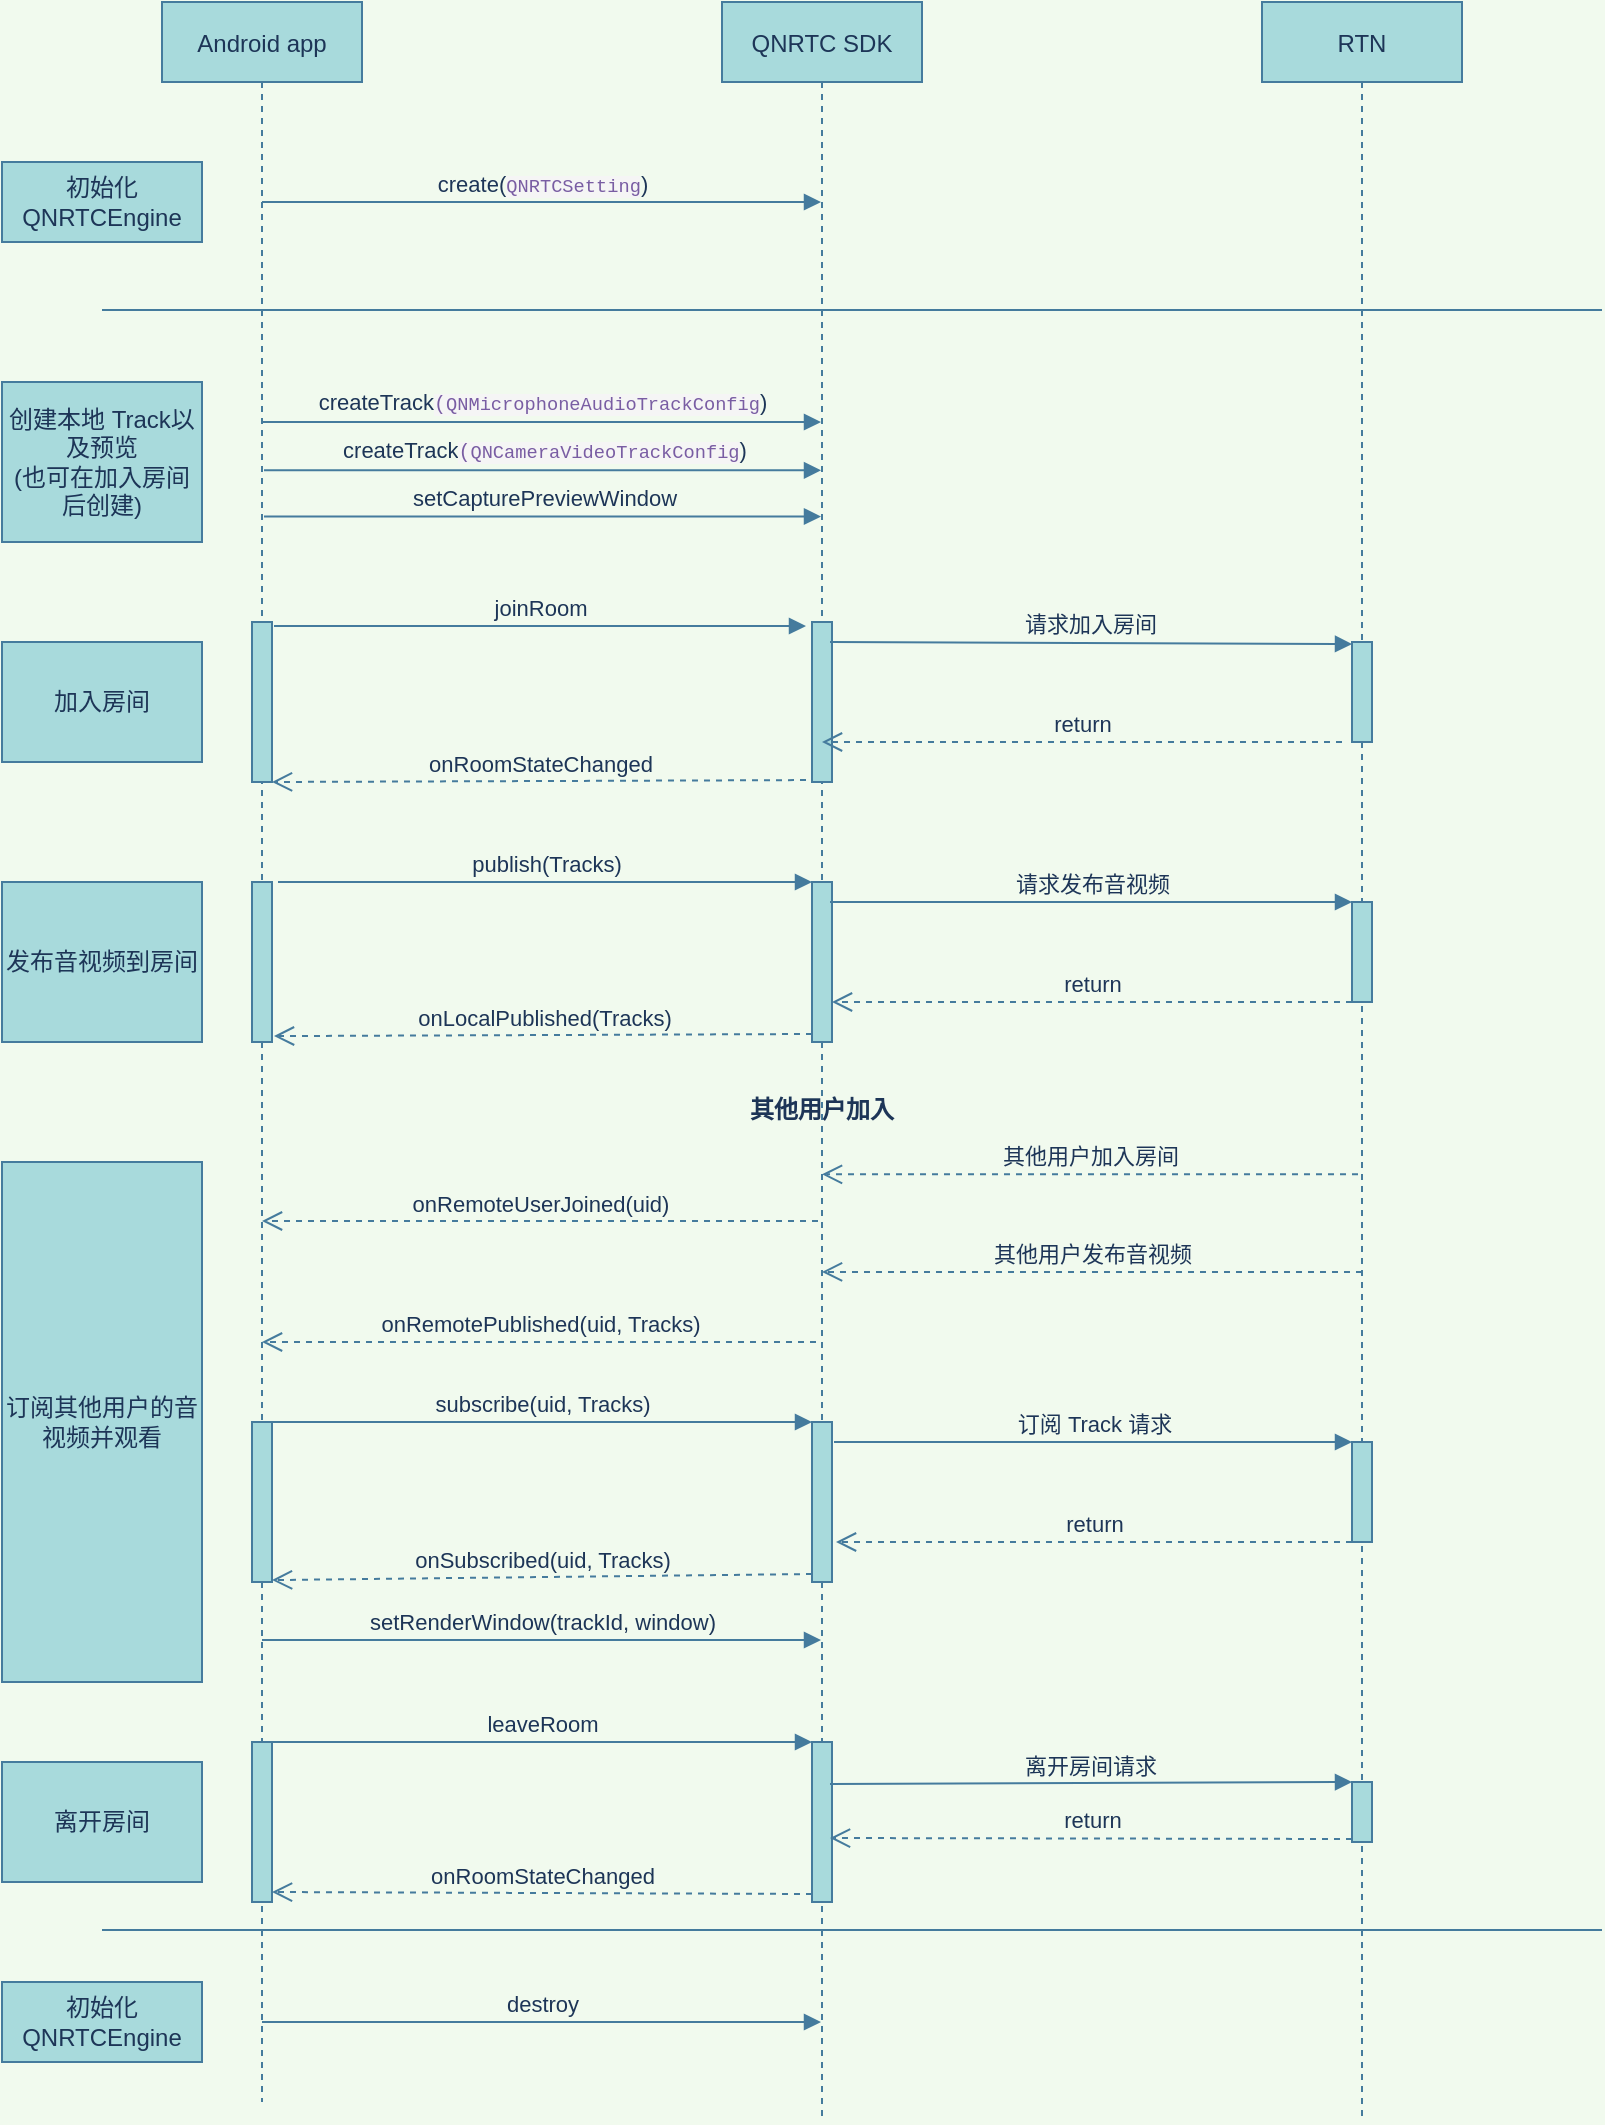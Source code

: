 <mxfile version="14.7.5" type="github">
  <diagram id="kgpKYQtTHZ0yAKxKKP6v" name="Page-1">
    <mxGraphModel dx="946" dy="621" grid="1" gridSize="10" guides="1" tooltips="1" connect="1" arrows="1" fold="1" page="1" pageScale="1" pageWidth="850" pageHeight="1100" background="#F1FAEE" math="0" shadow="0">
      <root>
        <mxCell id="0" />
        <mxCell id="1" parent="0" />
        <mxCell id="Gz4G_NNeVK80VPYpn5j1-1" value="Android app" style="shape=umlLifeline;perimeter=lifelinePerimeter;container=1;collapsible=0;recursiveResize=0;shadow=0;strokeWidth=1;fillColor=#A8DADC;strokeColor=#457B9D;fontColor=#1D3557;" vertex="1" parent="1">
          <mxGeometry x="120" y="40" width="100" height="1050" as="geometry" />
        </mxCell>
        <mxCell id="Gz4G_NNeVK80VPYpn5j1-2" value="create(&lt;span style=&quot;color: rgb(121 , 93 , 163) ; background-color: rgb(245 , 245 , 245) ; font-family: &amp;#34;consolas&amp;#34; , &amp;#34;liberation mono&amp;#34; , &amp;#34;menlo&amp;#34; , &amp;#34;courier&amp;#34; , monospace ; font-size: 0.85em ; text-align: left&quot;&gt;QNRTCSetting&lt;/span&gt;)" style="html=1;verticalAlign=bottom;endArrow=block;strokeColor=#457B9D;fontColor=#1D3557;labelBackgroundColor=#F1FAEE;" edge="1" parent="Gz4G_NNeVK80VPYpn5j1-1" target="Gz4G_NNeVK80VPYpn5j1-8">
          <mxGeometry width="80" relative="1" as="geometry">
            <mxPoint x="50" y="100" as="sourcePoint" />
            <mxPoint x="230" y="97" as="targetPoint" />
          </mxGeometry>
        </mxCell>
        <mxCell id="Gz4G_NNeVK80VPYpn5j1-3" value="destroy" style="html=1;verticalAlign=bottom;endArrow=block;strokeColor=#457B9D;fontColor=#1D3557;labelBackgroundColor=#F1FAEE;" edge="1" parent="Gz4G_NNeVK80VPYpn5j1-1" target="Gz4G_NNeVK80VPYpn5j1-8">
          <mxGeometry width="80" relative="1" as="geometry">
            <mxPoint x="50" y="1010" as="sourcePoint" />
            <mxPoint x="130" y="1010" as="targetPoint" />
          </mxGeometry>
        </mxCell>
        <mxCell id="Gz4G_NNeVK80VPYpn5j1-4" value="" style="html=1;points=[];perimeter=orthogonalPerimeter;fillColor=#A8DADC;strokeColor=#457B9D;fontColor=#1D3557;" vertex="1" parent="Gz4G_NNeVK80VPYpn5j1-1">
          <mxGeometry x="45" y="310" width="10" height="80" as="geometry" />
        </mxCell>
        <mxCell id="Gz4G_NNeVK80VPYpn5j1-5" value="" style="html=1;points=[];perimeter=orthogonalPerimeter;fillColor=#A8DADC;strokeColor=#457B9D;fontColor=#1D3557;" vertex="1" parent="Gz4G_NNeVK80VPYpn5j1-1">
          <mxGeometry x="45" y="440" width="10" height="80" as="geometry" />
        </mxCell>
        <mxCell id="Gz4G_NNeVK80VPYpn5j1-6" value="" style="html=1;points=[];perimeter=orthogonalPerimeter;fillColor=#A8DADC;strokeColor=#457B9D;fontColor=#1D3557;" vertex="1" parent="Gz4G_NNeVK80VPYpn5j1-1">
          <mxGeometry x="45" y="710" width="10" height="80" as="geometry" />
        </mxCell>
        <mxCell id="Gz4G_NNeVK80VPYpn5j1-7" value="" style="html=1;points=[];perimeter=orthogonalPerimeter;fillColor=#A8DADC;strokeColor=#457B9D;fontColor=#1D3557;" vertex="1" parent="Gz4G_NNeVK80VPYpn5j1-1">
          <mxGeometry x="45" y="870" width="10" height="80" as="geometry" />
        </mxCell>
        <mxCell id="Gz4G_NNeVK80VPYpn5j1-8" value="QNRTC SDK" style="shape=umlLifeline;perimeter=lifelinePerimeter;container=1;collapsible=0;recursiveResize=0;shadow=0;strokeWidth=1;fillColor=#A8DADC;strokeColor=#457B9D;fontColor=#1D3557;" vertex="1" parent="1">
          <mxGeometry x="400" y="40" width="100" height="1060" as="geometry" />
        </mxCell>
        <mxCell id="Gz4G_NNeVK80VPYpn5j1-9" value="其他用户加入" style="text;align=center;fontStyle=1;verticalAlign=middle;spacingLeft=3;spacingRight=3;strokeColor=none;rotatable=0;points=[[0,0.5],[1,0.5]];portConstraint=eastwest;fontColor=#1D3557;" vertex="1" parent="Gz4G_NNeVK80VPYpn5j1-8">
          <mxGeometry x="10" y="540" width="80" height="26" as="geometry" />
        </mxCell>
        <mxCell id="Gz4G_NNeVK80VPYpn5j1-10" value="" style="html=1;points=[];perimeter=orthogonalPerimeter;fillColor=#A8DADC;strokeColor=#457B9D;fontColor=#1D3557;" vertex="1" parent="Gz4G_NNeVK80VPYpn5j1-8">
          <mxGeometry x="45" y="310" width="10" height="80" as="geometry" />
        </mxCell>
        <mxCell id="Gz4G_NNeVK80VPYpn5j1-11" value="" style="html=1;points=[];perimeter=orthogonalPerimeter;fillColor=#A8DADC;strokeColor=#457B9D;fontColor=#1D3557;" vertex="1" parent="Gz4G_NNeVK80VPYpn5j1-8">
          <mxGeometry x="45" y="440" width="10" height="80" as="geometry" />
        </mxCell>
        <mxCell id="Gz4G_NNeVK80VPYpn5j1-12" value="" style="html=1;points=[];perimeter=orthogonalPerimeter;fillColor=#A8DADC;strokeColor=#457B9D;fontColor=#1D3557;" vertex="1" parent="Gz4G_NNeVK80VPYpn5j1-8">
          <mxGeometry x="45" y="710" width="10" height="80" as="geometry" />
        </mxCell>
        <mxCell id="Gz4G_NNeVK80VPYpn5j1-13" value="" style="html=1;points=[];perimeter=orthogonalPerimeter;fillColor=#A8DADC;strokeColor=#457B9D;fontColor=#1D3557;" vertex="1" parent="Gz4G_NNeVK80VPYpn5j1-8">
          <mxGeometry x="45" y="870" width="10" height="80" as="geometry" />
        </mxCell>
        <mxCell id="Gz4G_NNeVK80VPYpn5j1-14" value="RTN" style="shape=umlLifeline;perimeter=lifelinePerimeter;container=1;collapsible=0;recursiveResize=0;shadow=0;strokeWidth=1;fillColor=#A8DADC;strokeColor=#457B9D;fontColor=#1D3557;" vertex="1" parent="1">
          <mxGeometry x="670" y="40" width="100" height="1060" as="geometry" />
        </mxCell>
        <mxCell id="Gz4G_NNeVK80VPYpn5j1-15" value="" style="html=1;points=[];perimeter=orthogonalPerimeter;fillColor=#A8DADC;strokeColor=#457B9D;fontColor=#1D3557;" vertex="1" parent="Gz4G_NNeVK80VPYpn5j1-14">
          <mxGeometry x="45" y="320" width="10" height="50" as="geometry" />
        </mxCell>
        <mxCell id="Gz4G_NNeVK80VPYpn5j1-16" value="" style="html=1;points=[];perimeter=orthogonalPerimeter;fillColor=#A8DADC;strokeColor=#457B9D;fontColor=#1D3557;" vertex="1" parent="Gz4G_NNeVK80VPYpn5j1-14">
          <mxGeometry x="45" y="450" width="10" height="50" as="geometry" />
        </mxCell>
        <mxCell id="Gz4G_NNeVK80VPYpn5j1-17" value="" style="html=1;points=[];perimeter=orthogonalPerimeter;fillColor=#A8DADC;strokeColor=#457B9D;fontColor=#1D3557;" vertex="1" parent="Gz4G_NNeVK80VPYpn5j1-14">
          <mxGeometry x="45" y="720" width="10" height="50" as="geometry" />
        </mxCell>
        <mxCell id="Gz4G_NNeVK80VPYpn5j1-18" value="" style="html=1;points=[];perimeter=orthogonalPerimeter;fillColor=#A8DADC;strokeColor=#457B9D;fontColor=#1D3557;" vertex="1" parent="Gz4G_NNeVK80VPYpn5j1-14">
          <mxGeometry x="45" y="890" width="10" height="30" as="geometry" />
        </mxCell>
        <mxCell id="Gz4G_NNeVK80VPYpn5j1-19" value="" style="line;strokeWidth=1;fillColor=none;align=left;verticalAlign=middle;spacingTop=-1;spacingLeft=3;spacingRight=3;rotatable=0;labelPosition=right;points=[];portConstraint=eastwest;strokeColor=#457B9D;fontColor=#1D3557;labelBackgroundColor=#F1FAEE;" vertex="1" parent="1">
          <mxGeometry x="90" y="190" width="750" height="8" as="geometry" />
        </mxCell>
        <mxCell id="Gz4G_NNeVK80VPYpn5j1-20" value="初始化&lt;br&gt;QNRTCEngine" style="whiteSpace=wrap;html=1;fillColor=#A8DADC;strokeColor=#457B9D;fontColor=#1D3557;" vertex="1" parent="1">
          <mxGeometry x="40" y="120" width="100" height="40" as="geometry" />
        </mxCell>
        <mxCell id="Gz4G_NNeVK80VPYpn5j1-21" value="创建本地 Track以及预览&lt;br&gt;(也可在加入房间后创建)" style="whiteSpace=wrap;html=1;fillColor=#A8DADC;strokeColor=#457B9D;fontColor=#1D3557;" vertex="1" parent="1">
          <mxGeometry x="40" y="230" width="100" height="80" as="geometry" />
        </mxCell>
        <mxCell id="Gz4G_NNeVK80VPYpn5j1-22" value="&lt;div style=&quot;text-align: left&quot;&gt;createTrack&lt;font color=&quot;#795da3&quot; face=&quot;consolas, liberation mono, menlo, courier, monospace&quot; size=&quot;1&quot;&gt;&lt;span style=&quot;background-color: rgb(245 , 245 , 245)&quot;&gt;(&lt;/span&gt;&lt;/font&gt;&lt;span style=&quot;color: rgb(121 , 93 , 163) ; background-color: rgb(245 , 245 , 245) ; font-family: &amp;#34;consolas&amp;#34; , &amp;#34;liberation mono&amp;#34; , &amp;#34;menlo&amp;#34; , &amp;#34;courier&amp;#34; , monospace ; font-size: 0.85em&quot;&gt;QNMicrophoneAudioTrackConfig&lt;/span&gt;)&lt;/div&gt;" style="html=1;verticalAlign=bottom;endArrow=block;strokeColor=#457B9D;fontColor=#1D3557;labelBackgroundColor=#F1FAEE;" edge="1" parent="1" source="Gz4G_NNeVK80VPYpn5j1-1" target="Gz4G_NNeVK80VPYpn5j1-8">
          <mxGeometry width="80" relative="1" as="geometry">
            <mxPoint x="190" y="249" as="sourcePoint" />
            <mxPoint x="410" y="251" as="targetPoint" />
            <Array as="points">
              <mxPoint x="430" y="250" />
            </Array>
          </mxGeometry>
        </mxCell>
        <mxCell id="Gz4G_NNeVK80VPYpn5j1-23" value="&lt;span style=&quot;text-align: left&quot;&gt;createTrack&lt;/span&gt;&lt;font color=&quot;#795da3&quot; face=&quot;consolas, liberation mono, menlo, courier, monospace&quot; size=&quot;1&quot; style=&quot;text-align: left&quot;&gt;&lt;span style=&quot;background-color: rgb(245 , 245 , 245)&quot;&gt;(&lt;/span&gt;&lt;/font&gt;&lt;span style=&quot;text-align: left ; color: rgb(121 , 93 , 163) ; background-color: rgb(245 , 245 , 245) ; font-family: &amp;#34;consolas&amp;#34; , &amp;#34;liberation mono&amp;#34; , &amp;#34;menlo&amp;#34; , &amp;#34;courier&amp;#34; , monospace ; font-size: 0.85em&quot;&gt;QNCameraVideoTrackConfig&lt;/span&gt;&lt;span style=&quot;text-align: left&quot;&gt;)&lt;/span&gt;" style="html=1;verticalAlign=bottom;endArrow=block;exitX=0.51;exitY=0.223;exitDx=0;exitDy=0;exitPerimeter=0;strokeColor=#457B9D;fontColor=#1D3557;labelBackgroundColor=#F1FAEE;" edge="1" parent="1" source="Gz4G_NNeVK80VPYpn5j1-1" target="Gz4G_NNeVK80VPYpn5j1-8">
          <mxGeometry width="80" relative="1" as="geometry">
            <mxPoint x="190" y="291" as="sourcePoint" />
            <mxPoint x="250" y="290" as="targetPoint" />
            <Array as="points" />
          </mxGeometry>
        </mxCell>
        <mxCell id="Gz4G_NNeVK80VPYpn5j1-24" value="加入房间" style="whiteSpace=wrap;html=1;fillColor=#A8DADC;strokeColor=#457B9D;fontColor=#1D3557;" vertex="1" parent="1">
          <mxGeometry x="40" y="360" width="100" height="60" as="geometry" />
        </mxCell>
        <mxCell id="Gz4G_NNeVK80VPYpn5j1-25" value="onRoomStateChanged" style="html=1;verticalAlign=bottom;endArrow=open;dashed=1;endSize=8;exitX=-0.3;exitY=0.988;exitDx=0;exitDy=0;exitPerimeter=0;entryX=1;entryY=1;entryDx=0;entryDy=0;entryPerimeter=0;strokeColor=#457B9D;fontColor=#1D3557;labelBackgroundColor=#F1FAEE;" edge="1" parent="1" source="Gz4G_NNeVK80VPYpn5j1-10" target="Gz4G_NNeVK80VPYpn5j1-4">
          <mxGeometry relative="1" as="geometry">
            <mxPoint x="440" y="427" as="sourcePoint" />
            <mxPoint x="210" y="427" as="targetPoint" />
          </mxGeometry>
        </mxCell>
        <mxCell id="Gz4G_NNeVK80VPYpn5j1-26" value="发布音视频到房间" style="whiteSpace=wrap;html=1;fillColor=#A8DADC;strokeColor=#457B9D;fontColor=#1D3557;" vertex="1" parent="1">
          <mxGeometry x="40" y="480" width="100" height="80" as="geometry" />
        </mxCell>
        <mxCell id="Gz4G_NNeVK80VPYpn5j1-27" value="其他用户加入房间" style="html=1;verticalAlign=bottom;endArrow=open;dashed=1;endSize=8;exitX=0.48;exitY=0.553;exitDx=0;exitDy=0;exitPerimeter=0;strokeColor=#457B9D;fontColor=#1D3557;labelBackgroundColor=#F1FAEE;" edge="1" parent="1" source="Gz4G_NNeVK80VPYpn5j1-14" target="Gz4G_NNeVK80VPYpn5j1-8">
          <mxGeometry relative="1" as="geometry">
            <mxPoint x="720" y="620" as="sourcePoint" />
            <mxPoint x="440" y="620" as="targetPoint" />
          </mxGeometry>
        </mxCell>
        <mxCell id="Gz4G_NNeVK80VPYpn5j1-28" value="订阅其他用户的音视频并观看" style="whiteSpace=wrap;html=1;fillColor=#A8DADC;strokeColor=#457B9D;fontColor=#1D3557;" vertex="1" parent="1">
          <mxGeometry x="40" y="620" width="100" height="260" as="geometry" />
        </mxCell>
        <mxCell id="Gz4G_NNeVK80VPYpn5j1-29" value="onRemoteUserJoined(uid)" style="html=1;verticalAlign=bottom;endArrow=open;dashed=1;endSize=8;exitX=0.48;exitY=0.575;exitDx=0;exitDy=0;exitPerimeter=0;strokeColor=#457B9D;fontColor=#1D3557;labelBackgroundColor=#F1FAEE;" edge="1" parent="1" source="Gz4G_NNeVK80VPYpn5j1-8" target="Gz4G_NNeVK80VPYpn5j1-1">
          <mxGeometry relative="1" as="geometry">
            <mxPoint x="450" y="580" as="sourcePoint" />
            <mxPoint x="370" y="580" as="targetPoint" />
          </mxGeometry>
        </mxCell>
        <mxCell id="Gz4G_NNeVK80VPYpn5j1-30" value="其他用户发布音视频" style="html=1;verticalAlign=bottom;endArrow=open;dashed=1;endSize=8;exitX=0.5;exitY=0.599;exitDx=0;exitDy=0;exitPerimeter=0;strokeColor=#457B9D;fontColor=#1D3557;labelBackgroundColor=#F1FAEE;" edge="1" parent="1" source="Gz4G_NNeVK80VPYpn5j1-14" target="Gz4G_NNeVK80VPYpn5j1-8">
          <mxGeometry relative="1" as="geometry">
            <mxPoint x="720" y="670" as="sourcePoint" />
            <mxPoint x="640" y="670" as="targetPoint" />
          </mxGeometry>
        </mxCell>
        <mxCell id="Gz4G_NNeVK80VPYpn5j1-31" value="onRemotePublished(uid, Tracks)" style="html=1;verticalAlign=bottom;endArrow=open;dashed=1;endSize=8;strokeColor=#457B9D;fontColor=#1D3557;labelBackgroundColor=#F1FAEE;" edge="1" parent="1" target="Gz4G_NNeVK80VPYpn5j1-1">
          <mxGeometry relative="1" as="geometry">
            <mxPoint x="447" y="710" as="sourcePoint" />
            <mxPoint x="370" y="700" as="targetPoint" />
          </mxGeometry>
        </mxCell>
        <mxCell id="Gz4G_NNeVK80VPYpn5j1-32" value="" style="line;strokeWidth=1;fillColor=none;align=left;verticalAlign=middle;spacingTop=-1;spacingLeft=3;spacingRight=3;rotatable=0;labelPosition=right;points=[];portConstraint=eastwest;strokeColor=#457B9D;fontColor=#1D3557;labelBackgroundColor=#F1FAEE;" vertex="1" parent="1">
          <mxGeometry x="90" y="1000" width="750" height="8" as="geometry" />
        </mxCell>
        <mxCell id="Gz4G_NNeVK80VPYpn5j1-33" value="setCapturePreviewWindow" style="html=1;verticalAlign=bottom;endArrow=block;exitX=0.51;exitY=0.245;exitDx=0;exitDy=0;exitPerimeter=0;strokeColor=#457B9D;fontColor=#1D3557;labelBackgroundColor=#F1FAEE;" edge="1" parent="1" source="Gz4G_NNeVK80VPYpn5j1-1" target="Gz4G_NNeVK80VPYpn5j1-8">
          <mxGeometry width="80" relative="1" as="geometry">
            <mxPoint x="170" y="260" as="sourcePoint" />
            <mxPoint x="250" y="260" as="targetPoint" />
          </mxGeometry>
        </mxCell>
        <mxCell id="Gz4G_NNeVK80VPYpn5j1-34" value="joinRoom" style="html=1;verticalAlign=bottom;endArrow=block;exitX=1.1;exitY=0.025;exitDx=0;exitDy=0;exitPerimeter=0;strokeColor=#457B9D;fontColor=#1D3557;labelBackgroundColor=#F1FAEE;" edge="1" parent="1" source="Gz4G_NNeVK80VPYpn5j1-4">
          <mxGeometry width="80" relative="1" as="geometry">
            <mxPoint x="180" y="371" as="sourcePoint" />
            <mxPoint x="442" y="352" as="targetPoint" />
            <Array as="points" />
          </mxGeometry>
        </mxCell>
        <mxCell id="Gz4G_NNeVK80VPYpn5j1-35" value="请求加入房间" style="html=1;verticalAlign=bottom;endArrow=block;exitX=0.9;exitY=0.125;exitDx=0;exitDy=0;exitPerimeter=0;entryX=0;entryY=0.02;entryDx=0;entryDy=0;entryPerimeter=0;strokeColor=#457B9D;fontColor=#1D3557;labelBackgroundColor=#F1FAEE;" edge="1" parent="1" source="Gz4G_NNeVK80VPYpn5j1-10" target="Gz4G_NNeVK80VPYpn5j1-15">
          <mxGeometry width="80" relative="1" as="geometry">
            <mxPoint x="450" y="340" as="sourcePoint" />
            <mxPoint x="530" y="340" as="targetPoint" />
          </mxGeometry>
        </mxCell>
        <mxCell id="Gz4G_NNeVK80VPYpn5j1-36" value="setRenderWindow(trackId, window)" style="html=1;verticalAlign=bottom;endArrow=block;exitX=0.5;exitY=0.78;exitDx=0;exitDy=0;exitPerimeter=0;strokeColor=#457B9D;fontColor=#1D3557;labelBackgroundColor=#F1FAEE;" edge="1" parent="1" source="Gz4G_NNeVK80VPYpn5j1-1" target="Gz4G_NNeVK80VPYpn5j1-8">
          <mxGeometry width="80" relative="1" as="geometry">
            <mxPoint x="170" y="820" as="sourcePoint" />
            <mxPoint x="250" y="820" as="targetPoint" />
          </mxGeometry>
        </mxCell>
        <mxCell id="Gz4G_NNeVK80VPYpn5j1-37" value="离开房间" style="whiteSpace=wrap;html=1;fillColor=#A8DADC;strokeColor=#457B9D;fontColor=#1D3557;" vertex="1" parent="1">
          <mxGeometry x="40" y="920" width="100" height="60" as="geometry" />
        </mxCell>
        <mxCell id="Gz4G_NNeVK80VPYpn5j1-38" value="初始化&lt;br&gt;QNRTCEngine" style="whiteSpace=wrap;html=1;fillColor=#A8DADC;strokeColor=#457B9D;fontColor=#1D3557;" vertex="1" parent="1">
          <mxGeometry x="40" y="1030" width="100" height="40" as="geometry" />
        </mxCell>
        <mxCell id="Gz4G_NNeVK80VPYpn5j1-39" value="return" style="html=1;verticalAlign=bottom;endArrow=open;dashed=1;endSize=8;strokeColor=#457B9D;fontColor=#1D3557;labelBackgroundColor=#F1FAEE;" edge="1" parent="1">
          <mxGeometry relative="1" as="geometry">
            <mxPoint x="710" y="410" as="sourcePoint" />
            <mxPoint x="450" y="410" as="targetPoint" />
          </mxGeometry>
        </mxCell>
        <mxCell id="Gz4G_NNeVK80VPYpn5j1-40" value="publish(Tracks)" style="html=1;verticalAlign=bottom;endArrow=block;entryX=0;entryY=0;exitX=1.3;exitY=0;exitDx=0;exitDy=0;exitPerimeter=0;strokeColor=#457B9D;fontColor=#1D3557;labelBackgroundColor=#F1FAEE;" edge="1" parent="1" source="Gz4G_NNeVK80VPYpn5j1-5" target="Gz4G_NNeVK80VPYpn5j1-11">
          <mxGeometry relative="1" as="geometry">
            <mxPoint x="375" y="480" as="sourcePoint" />
          </mxGeometry>
        </mxCell>
        <mxCell id="Gz4G_NNeVK80VPYpn5j1-41" value="onLocalPublished(Tracks)" style="html=1;verticalAlign=bottom;endArrow=open;dashed=1;endSize=8;exitX=0;exitY=0.95;entryX=1.1;entryY=0.963;entryDx=0;entryDy=0;entryPerimeter=0;strokeColor=#457B9D;fontColor=#1D3557;labelBackgroundColor=#F1FAEE;" edge="1" parent="1" source="Gz4G_NNeVK80VPYpn5j1-11" target="Gz4G_NNeVK80VPYpn5j1-5">
          <mxGeometry relative="1" as="geometry">
            <mxPoint x="171" y="550" as="targetPoint" />
          </mxGeometry>
        </mxCell>
        <mxCell id="Gz4G_NNeVK80VPYpn5j1-42" value="请求发布音视频" style="html=1;verticalAlign=bottom;endArrow=block;entryX=0;entryY=0;exitX=0.9;exitY=0.125;exitDx=0;exitDy=0;exitPerimeter=0;strokeColor=#457B9D;fontColor=#1D3557;labelBackgroundColor=#F1FAEE;" edge="1" parent="1" source="Gz4G_NNeVK80VPYpn5j1-11" target="Gz4G_NNeVK80VPYpn5j1-16">
          <mxGeometry relative="1" as="geometry">
            <mxPoint x="645" y="490" as="sourcePoint" />
          </mxGeometry>
        </mxCell>
        <mxCell id="Gz4G_NNeVK80VPYpn5j1-43" value="return" style="html=1;verticalAlign=bottom;endArrow=open;dashed=1;endSize=8;entryX=1;entryY=0.75;entryDx=0;entryDy=0;entryPerimeter=0;strokeColor=#457B9D;fontColor=#1D3557;labelBackgroundColor=#F1FAEE;" edge="1" parent="1" source="Gz4G_NNeVK80VPYpn5j1-16" target="Gz4G_NNeVK80VPYpn5j1-11">
          <mxGeometry relative="1" as="geometry">
            <mxPoint x="460" y="540" as="targetPoint" />
          </mxGeometry>
        </mxCell>
        <mxCell id="Gz4G_NNeVK80VPYpn5j1-44" value="subscribe(uid, Tracks)" style="html=1;verticalAlign=bottom;endArrow=block;entryX=0;entryY=0;strokeColor=#457B9D;fontColor=#1D3557;labelBackgroundColor=#F1FAEE;" edge="1" parent="1" target="Gz4G_NNeVK80VPYpn5j1-12">
          <mxGeometry relative="1" as="geometry">
            <mxPoint x="174" y="750" as="sourcePoint" />
          </mxGeometry>
        </mxCell>
        <mxCell id="Gz4G_NNeVK80VPYpn5j1-45" value="onSubscribed(uid, Tracks)" style="html=1;verticalAlign=bottom;endArrow=open;dashed=1;endSize=8;exitX=0;exitY=0.95;entryX=1;entryY=0.988;entryDx=0;entryDy=0;entryPerimeter=0;strokeColor=#457B9D;fontColor=#1D3557;labelBackgroundColor=#F1FAEE;" edge="1" parent="1" source="Gz4G_NNeVK80VPYpn5j1-12" target="Gz4G_NNeVK80VPYpn5j1-6">
          <mxGeometry relative="1" as="geometry">
            <mxPoint x="375" y="816" as="targetPoint" />
          </mxGeometry>
        </mxCell>
        <mxCell id="Gz4G_NNeVK80VPYpn5j1-46" value="订阅 Track 请求" style="html=1;verticalAlign=bottom;endArrow=block;entryX=0;entryY=0;strokeColor=#457B9D;fontColor=#1D3557;labelBackgroundColor=#F1FAEE;" edge="1" parent="1" target="Gz4G_NNeVK80VPYpn5j1-17">
          <mxGeometry relative="1" as="geometry">
            <mxPoint x="456" y="760" as="sourcePoint" />
          </mxGeometry>
        </mxCell>
        <mxCell id="Gz4G_NNeVK80VPYpn5j1-47" value="return" style="html=1;verticalAlign=bottom;endArrow=open;dashed=1;endSize=8;entryX=1.2;entryY=0.75;entryDx=0;entryDy=0;entryPerimeter=0;strokeColor=#457B9D;fontColor=#1D3557;labelBackgroundColor=#F1FAEE;" edge="1" parent="1" source="Gz4G_NNeVK80VPYpn5j1-17" target="Gz4G_NNeVK80VPYpn5j1-12">
          <mxGeometry relative="1" as="geometry">
            <mxPoint x="645" y="836" as="targetPoint" />
          </mxGeometry>
        </mxCell>
        <mxCell id="Gz4G_NNeVK80VPYpn5j1-48" value="leaveRoom" style="html=1;verticalAlign=bottom;endArrow=block;entryX=0;entryY=0;strokeColor=#457B9D;fontColor=#1D3557;labelBackgroundColor=#F1FAEE;" edge="1" parent="1" source="Gz4G_NNeVK80VPYpn5j1-7" target="Gz4G_NNeVK80VPYpn5j1-13">
          <mxGeometry relative="1" as="geometry">
            <mxPoint x="375" y="910" as="sourcePoint" />
          </mxGeometry>
        </mxCell>
        <mxCell id="Gz4G_NNeVK80VPYpn5j1-49" value="onRoomStateChanged" style="html=1;verticalAlign=bottom;endArrow=open;dashed=1;endSize=8;exitX=0;exitY=0.95;strokeColor=#457B9D;fontColor=#1D3557;labelBackgroundColor=#F1FAEE;" edge="1" parent="1" source="Gz4G_NNeVK80VPYpn5j1-13">
          <mxGeometry relative="1" as="geometry">
            <mxPoint x="175" y="985" as="targetPoint" />
          </mxGeometry>
        </mxCell>
        <mxCell id="Gz4G_NNeVK80VPYpn5j1-50" value="离开房间请求" style="html=1;verticalAlign=bottom;endArrow=block;entryX=0;entryY=0;exitX=0.9;exitY=0.263;exitDx=0;exitDy=0;exitPerimeter=0;strokeColor=#457B9D;fontColor=#1D3557;labelBackgroundColor=#F1FAEE;" edge="1" parent="1" source="Gz4G_NNeVK80VPYpn5j1-13" target="Gz4G_NNeVK80VPYpn5j1-18">
          <mxGeometry relative="1" as="geometry">
            <mxPoint x="645" y="940" as="sourcePoint" />
          </mxGeometry>
        </mxCell>
        <mxCell id="Gz4G_NNeVK80VPYpn5j1-51" value="return" style="html=1;verticalAlign=bottom;endArrow=open;dashed=1;endSize=8;exitX=0;exitY=0.95;entryX=0.9;entryY=0.6;entryDx=0;entryDy=0;entryPerimeter=0;strokeColor=#457B9D;fontColor=#1D3557;labelBackgroundColor=#F1FAEE;" edge="1" parent="1" source="Gz4G_NNeVK80VPYpn5j1-18" target="Gz4G_NNeVK80VPYpn5j1-13">
          <mxGeometry relative="1" as="geometry">
            <mxPoint x="460" y="959" as="targetPoint" />
          </mxGeometry>
        </mxCell>
      </root>
    </mxGraphModel>
  </diagram>
</mxfile>
